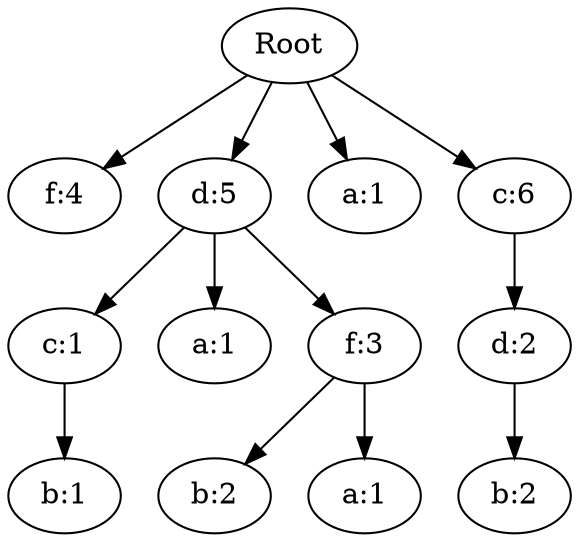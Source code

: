 digraph root {
	"b0c96e5c-72de-4686-8017-66136e0d4aed" [label=Root]
	"0576062c-9ec0-4bb8-85bc-b55d3124a042" [label="f:4"]
	"b0c96e5c-72de-4686-8017-66136e0d4aed" -> "0576062c-9ec0-4bb8-85bc-b55d3124a042"
	"09a7634b-5325-42c0-bb4f-f8a75d0cfcd2" [label="d:5"]
	"17dc8581-c8fa-477f-8ea8-31d56d834e54" [label="c:1"]
	"5b66677a-5af7-47ea-acbd-dc3eb3ae1a4e" [label="b:1"]
	"17dc8581-c8fa-477f-8ea8-31d56d834e54" -> "5b66677a-5af7-47ea-acbd-dc3eb3ae1a4e"
	"09a7634b-5325-42c0-bb4f-f8a75d0cfcd2" -> "17dc8581-c8fa-477f-8ea8-31d56d834e54"
	"95f11f9a-3eeb-415b-9c52-f3ea13a23291" [label="a:1"]
	"09a7634b-5325-42c0-bb4f-f8a75d0cfcd2" -> "95f11f9a-3eeb-415b-9c52-f3ea13a23291"
	"8b6f85f2-5c74-45f3-b0d4-ab137f65439e" [label="f:3"]
	"fc915a0c-2ed8-4d35-91ae-69938a7c4df2" [label="b:2"]
	"8b6f85f2-5c74-45f3-b0d4-ab137f65439e" -> "fc915a0c-2ed8-4d35-91ae-69938a7c4df2"
	"0e87690d-80d9-4318-aa00-afc7bbd9bbc9" [label="a:1"]
	"8b6f85f2-5c74-45f3-b0d4-ab137f65439e" -> "0e87690d-80d9-4318-aa00-afc7bbd9bbc9"
	"09a7634b-5325-42c0-bb4f-f8a75d0cfcd2" -> "8b6f85f2-5c74-45f3-b0d4-ab137f65439e"
	"b0c96e5c-72de-4686-8017-66136e0d4aed" -> "09a7634b-5325-42c0-bb4f-f8a75d0cfcd2"
	"79e676cb-0bcf-492a-8ff5-894f814651ed" [label="a:1"]
	"b0c96e5c-72de-4686-8017-66136e0d4aed" -> "79e676cb-0bcf-492a-8ff5-894f814651ed"
	"2a2c7d49-9e91-4807-aa63-2e621ca90344" [label="c:6"]
	"79992ba4-a193-4eed-91fd-e5eaa3e8be1b" [label="d:2"]
	"25e4e4d8-61e0-402e-9a19-27761a8e9e55" [label="b:2"]
	"79992ba4-a193-4eed-91fd-e5eaa3e8be1b" -> "25e4e4d8-61e0-402e-9a19-27761a8e9e55"
	"2a2c7d49-9e91-4807-aa63-2e621ca90344" -> "79992ba4-a193-4eed-91fd-e5eaa3e8be1b"
	"b0c96e5c-72de-4686-8017-66136e0d4aed" -> "2a2c7d49-9e91-4807-aa63-2e621ca90344"
}
